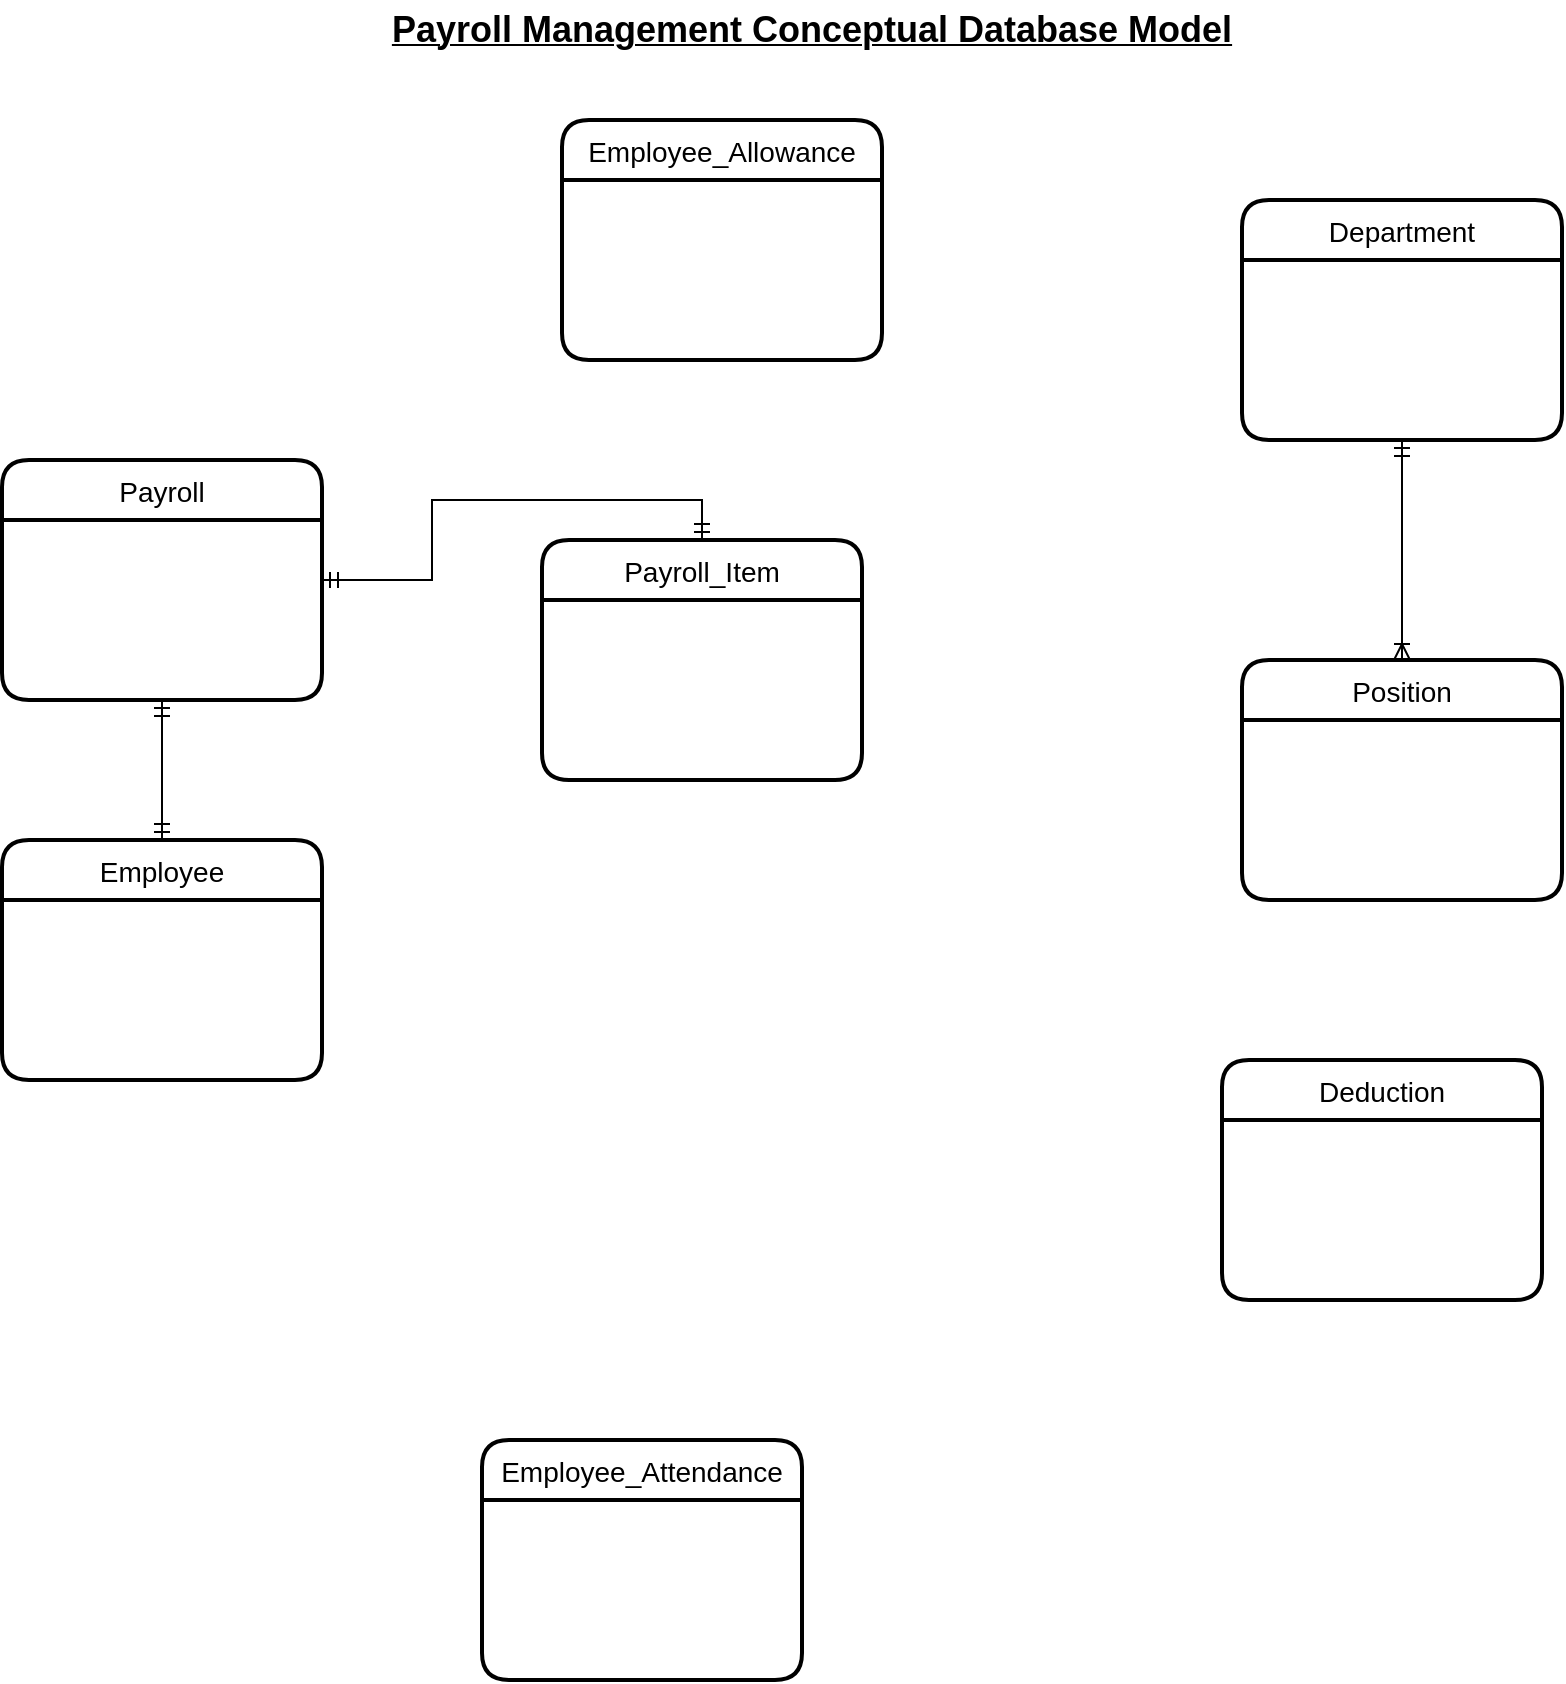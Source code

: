 <mxfile version="20.3.0" type="device"><diagram id="NU7hK1ZRb-tc1C2BFSAk" name="Page-1"><mxGraphModel dx="902" dy="834" grid="1" gridSize="10" guides="1" tooltips="1" connect="1" arrows="1" fold="1" page="1" pageScale="1" pageWidth="850" pageHeight="1100" math="0" shadow="0"><root><mxCell id="0"/><mxCell id="1" parent="0"/><mxCell id="jSc1kRdPgxoZNf5jczB6-1" value="Employee" style="swimlane;childLayout=stackLayout;horizontal=1;startSize=30;horizontalStack=0;rounded=1;fontSize=14;fontStyle=0;strokeWidth=2;resizeParent=0;resizeLast=1;shadow=0;dashed=0;align=center;" parent="1" vertex="1"><mxGeometry x="20" y="490" width="160" height="120" as="geometry"/></mxCell><mxCell id="jSc1kRdPgxoZNf5jczB6-19" style="edgeStyle=orthogonalEdgeStyle;rounded=0;orthogonalLoop=1;jettySize=auto;html=1;entryX=0.5;entryY=0;entryDx=0;entryDy=0;fontSize=18;startArrow=ERmandOne;startFill=0;endArrow=ERoneToMany;endFill=0;" parent="1" source="jSc1kRdPgxoZNf5jczB6-3" target="jSc1kRdPgxoZNf5jczB6-9" edge="1"><mxGeometry relative="1" as="geometry"/></mxCell><mxCell id="jSc1kRdPgxoZNf5jczB6-3" value="Department" style="swimlane;childLayout=stackLayout;horizontal=1;startSize=30;horizontalStack=0;rounded=1;fontSize=14;fontStyle=0;strokeWidth=2;resizeParent=0;resizeLast=1;shadow=0;dashed=0;align=center;" parent="1" vertex="1"><mxGeometry x="640" y="170" width="160" height="120" as="geometry"/></mxCell><mxCell id="jSc1kRdPgxoZNf5jczB6-5" value="Deduction" style="swimlane;childLayout=stackLayout;horizontal=1;startSize=30;horizontalStack=0;rounded=1;fontSize=14;fontStyle=0;strokeWidth=2;resizeParent=0;resizeLast=1;shadow=0;dashed=0;align=center;" parent="1" vertex="1"><mxGeometry x="630" y="600" width="160" height="120" as="geometry"/></mxCell><mxCell id="jSc1kRdPgxoZNf5jczB6-9" value="Position" style="swimlane;childLayout=stackLayout;horizontal=1;startSize=30;horizontalStack=0;rounded=1;fontSize=14;fontStyle=0;strokeWidth=2;resizeParent=0;resizeLast=1;shadow=0;dashed=0;align=center;" parent="1" vertex="1"><mxGeometry x="640" y="400" width="160" height="120" as="geometry"/></mxCell><mxCell id="jSc1kRdPgxoZNf5jczB6-12" value="Employee_Allowance" style="swimlane;childLayout=stackLayout;horizontal=1;startSize=30;horizontalStack=0;rounded=1;fontSize=14;fontStyle=0;strokeWidth=2;resizeParent=0;resizeLast=1;shadow=0;dashed=0;align=center;" parent="1" vertex="1"><mxGeometry x="300" y="130" width="160" height="120" as="geometry"/></mxCell><mxCell id="jSc1kRdPgxoZNf5jczB6-13" value="Employee_Attendance" style="swimlane;childLayout=stackLayout;horizontal=1;startSize=30;horizontalStack=0;rounded=1;fontSize=14;fontStyle=0;strokeWidth=2;resizeParent=0;resizeLast=1;shadow=0;dashed=0;align=center;" parent="1" vertex="1"><mxGeometry x="260" y="790" width="160" height="120" as="geometry"/></mxCell><mxCell id="jSc1kRdPgxoZNf5jczB6-20" style="edgeStyle=orthogonalEdgeStyle;rounded=0;orthogonalLoop=1;jettySize=auto;html=1;fontSize=18;startArrow=ERmandOne;startFill=0;endArrow=ERmandOne;endFill=0;entryX=0.5;entryY=0;entryDx=0;entryDy=0;" parent="1" source="jSc1kRdPgxoZNf5jczB6-15" target="jSc1kRdPgxoZNf5jczB6-16" edge="1"><mxGeometry relative="1" as="geometry"><mxPoint x="110" y="500" as="targetPoint"/></mxGeometry></mxCell><mxCell id="HNGOGbFIfcoe2BLTUfgG-1" style="edgeStyle=orthogonalEdgeStyle;rounded=0;orthogonalLoop=1;jettySize=auto;html=1;startArrow=ERmandOne;startFill=0;endArrow=ERmandOne;endFill=0;" parent="1" source="jSc1kRdPgxoZNf5jczB6-15" target="jSc1kRdPgxoZNf5jczB6-1" edge="1"><mxGeometry relative="1" as="geometry"><mxPoint x="320" y="490" as="targetPoint"/></mxGeometry></mxCell><mxCell id="jSc1kRdPgxoZNf5jczB6-15" value="Payroll" style="swimlane;childLayout=stackLayout;horizontal=1;startSize=30;horizontalStack=0;rounded=1;fontSize=14;fontStyle=0;strokeWidth=2;resizeParent=0;resizeLast=1;shadow=0;dashed=0;align=center;" parent="1" vertex="1"><mxGeometry x="20" y="300" width="160" height="120" as="geometry"/></mxCell><mxCell id="jSc1kRdPgxoZNf5jczB6-16" value="Payroll_Item" style="swimlane;childLayout=stackLayout;horizontal=1;startSize=30;horizontalStack=0;rounded=1;fontSize=14;fontStyle=0;strokeWidth=2;resizeParent=0;resizeLast=1;shadow=0;dashed=0;align=center;" parent="1" vertex="1"><mxGeometry x="290" y="340" width="160" height="120" as="geometry"/></mxCell><mxCell id="jSc1kRdPgxoZNf5jczB6-17" value="&lt;b&gt;&lt;font style=&quot;font-size: 18px;&quot;&gt;Payroll Management Conceptual Database Model&lt;/font&gt;&lt;/b&gt;" style="text;html=1;strokeColor=none;fillColor=none;align=center;verticalAlign=middle;whiteSpace=wrap;rounded=0;fontStyle=4" parent="1" vertex="1"><mxGeometry x="190" y="70" width="470" height="30" as="geometry"/></mxCell></root></mxGraphModel></diagram></mxfile>